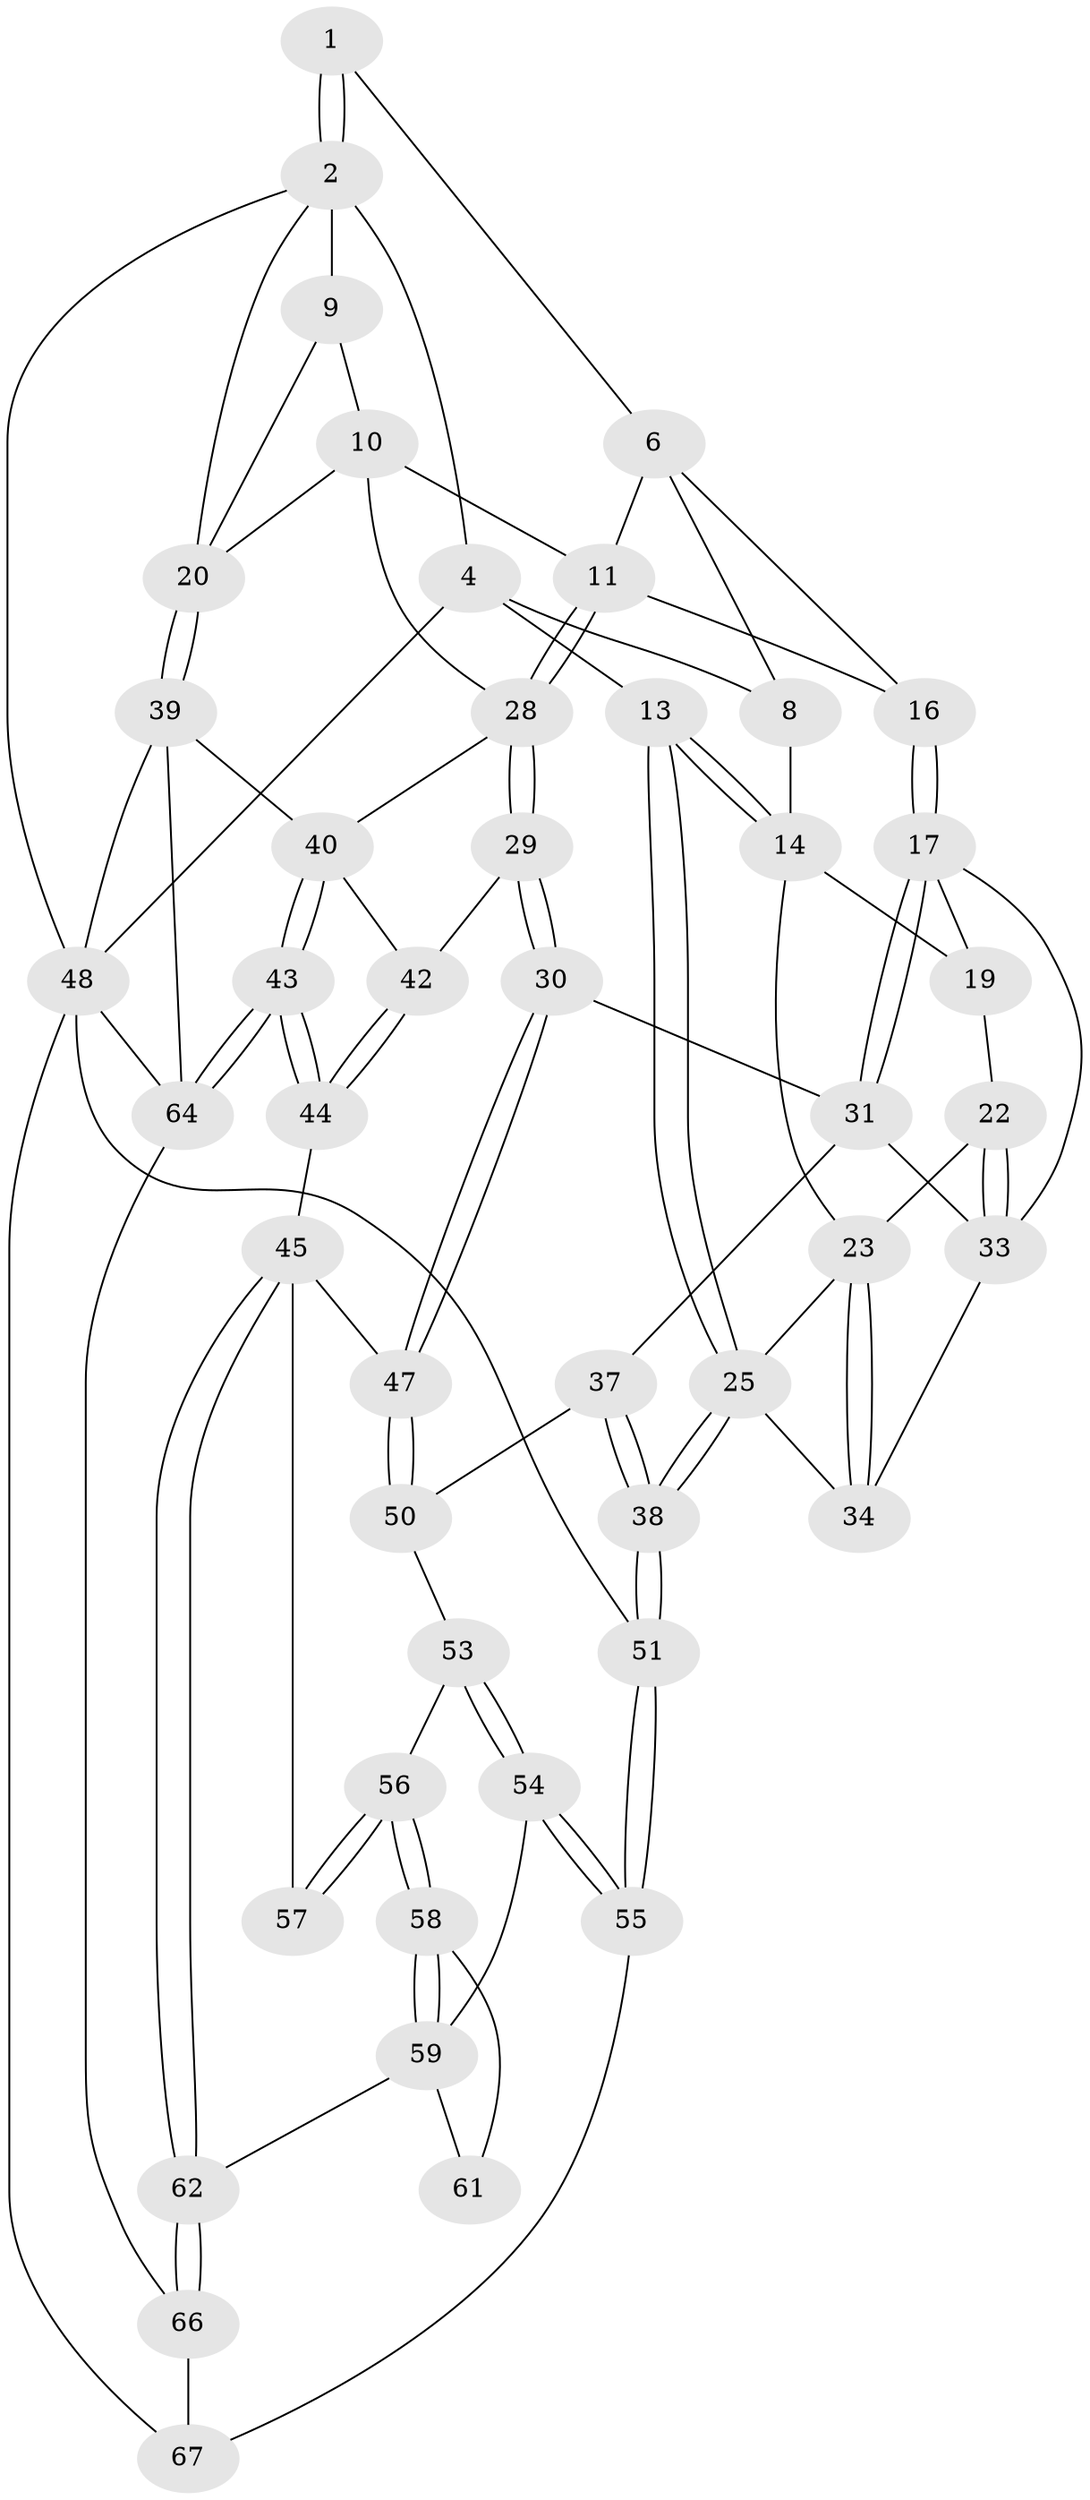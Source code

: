 // original degree distribution, {3: 0.04411764705882353, 5: 0.5441176470588235, 4: 0.20588235294117646, 6: 0.20588235294117646}
// Generated by graph-tools (version 1.1) at 2025/11/02/27/25 16:11:53]
// undirected, 47 vertices, 108 edges
graph export_dot {
graph [start="1"]
  node [color=gray90,style=filled];
  1 [pos="+0.45186366687229684+0"];
  2 [pos="+0.9152785477042698+0",super="+3"];
  4 [pos="+0+0",super="+5"];
  6 [pos="+0.4289172828376685+0.06628733960022105",super="+7"];
  8 [pos="+0.2617717301812439+0.1064594969000513"];
  9 [pos="+0.8987749289402333+0"];
  10 [pos="+0.738616880278658+0.11711858114181027",super="+27"];
  11 [pos="+0.615934562434035+0.21666977201326146",super="+12"];
  13 [pos="+0+0"];
  14 [pos="+0.09672501332927415+0.18526939974605047",super="+15"];
  16 [pos="+0.4057445805972401+0.27461427644264774"];
  17 [pos="+0.40278299389919264+0.2794357335454044",super="+18"];
  19 [pos="+0.2116433130070985+0.26775074422637923"];
  20 [pos="+1+0.44750842866953666",super="+21"];
  22 [pos="+0.20006071315919138+0.34583319498173914"];
  23 [pos="+0.14345166487961059+0.3657095335306667",super="+24"];
  25 [pos="+0+0.5727623351949584",super="+26"];
  28 [pos="+0.624577808140852+0.3915987795137019",super="+32"];
  29 [pos="+0.522814104251374+0.5262772714582266"];
  30 [pos="+0.4984148504159473+0.5396253325541605"];
  31 [pos="+0.44142176294750535+0.5263798927185321",super="+36"];
  33 [pos="+0.24990711590146078+0.3965368902840704",super="+35"];
  34 [pos="+0.1303618898993483+0.3859344055560061"];
  37 [pos="+0.25813728312179524+0.6105561108636403"];
  38 [pos="+0+0.7909536615503507"];
  39 [pos="+1+0.7121397785803608",super="+49"];
  40 [pos="+0.8631618814832247+0.725277557348504",super="+41"];
  42 [pos="+0.6519719939054347+0.544387567616552"];
  43 [pos="+0.793105755108184+0.7872379640759187"];
  44 [pos="+0.7310882267046508+0.7758257310318574"];
  45 [pos="+0.6459509006173704+0.769748474381186",super="+46"];
  47 [pos="+0.5880860713296875+0.7379138490922745"];
  48 [pos="+1+1",super="+52"];
  50 [pos="+0.35807242698127+0.7292056219855751"];
  51 [pos="+0+0.8701030384635992"];
  53 [pos="+0.3841849618032383+0.801558635645707"];
  54 [pos="+0.300114861827721+0.8809602144387148",super="+60"];
  55 [pos="+0.0010427214999283103+0.8787700448341274",super="+68"];
  56 [pos="+0.3887437612141223+0.8048683182271404"];
  57 [pos="+0.5696230142417532+0.7597147437285071"];
  58 [pos="+0.4286722899097647+0.8657469175656944"];
  59 [pos="+0.4367202051994365+0.936228357538739",super="+63"];
  61 [pos="+0.5448958492134449+0.7856868613953929"];
  62 [pos="+0.5692049918844796+0.9142357440598792"];
  64 [pos="+0.7962156933800896+0.8444063421235795",super="+65"];
  66 [pos="+0.6626347972912267+1"];
  67 [pos="+0.4384571598903976+1"];
  1 -- 2;
  1 -- 2;
  1 -- 6;
  2 -- 9;
  2 -- 48;
  2 -- 4;
  2 -- 20;
  4 -- 13;
  4 -- 8;
  4 -- 48;
  6 -- 8;
  6 -- 16;
  6 -- 11;
  8 -- 14;
  9 -- 10;
  9 -- 20;
  10 -- 11;
  10 -- 20;
  10 -- 28;
  11 -- 28;
  11 -- 28;
  11 -- 16;
  13 -- 14;
  13 -- 14;
  13 -- 25;
  13 -- 25;
  14 -- 23;
  14 -- 19;
  16 -- 17;
  16 -- 17;
  17 -- 31;
  17 -- 31;
  17 -- 19;
  17 -- 33;
  19 -- 22;
  20 -- 39;
  20 -- 39;
  22 -- 23;
  22 -- 33;
  22 -- 33;
  23 -- 34;
  23 -- 34;
  23 -- 25;
  25 -- 38;
  25 -- 38;
  25 -- 34;
  28 -- 29;
  28 -- 29;
  28 -- 40;
  29 -- 30;
  29 -- 30;
  29 -- 42;
  30 -- 31;
  30 -- 47;
  30 -- 47;
  31 -- 33;
  31 -- 37;
  33 -- 34;
  37 -- 38;
  37 -- 38;
  37 -- 50;
  38 -- 51;
  38 -- 51;
  39 -- 40;
  39 -- 48;
  39 -- 64;
  40 -- 43;
  40 -- 43;
  40 -- 42;
  42 -- 44;
  42 -- 44;
  43 -- 44;
  43 -- 44;
  43 -- 64;
  43 -- 64;
  44 -- 45;
  45 -- 62;
  45 -- 62;
  45 -- 57;
  45 -- 47;
  47 -- 50;
  47 -- 50;
  48 -- 64;
  48 -- 67;
  48 -- 51;
  50 -- 53;
  51 -- 55;
  51 -- 55;
  53 -- 54;
  53 -- 54;
  53 -- 56;
  54 -- 55 [weight=2];
  54 -- 55;
  54 -- 59;
  55 -- 67;
  56 -- 57;
  56 -- 57;
  56 -- 58;
  56 -- 58;
  58 -- 59;
  58 -- 59;
  58 -- 61;
  59 -- 61;
  59 -- 62;
  62 -- 66;
  62 -- 66;
  64 -- 66;
  66 -- 67;
}

